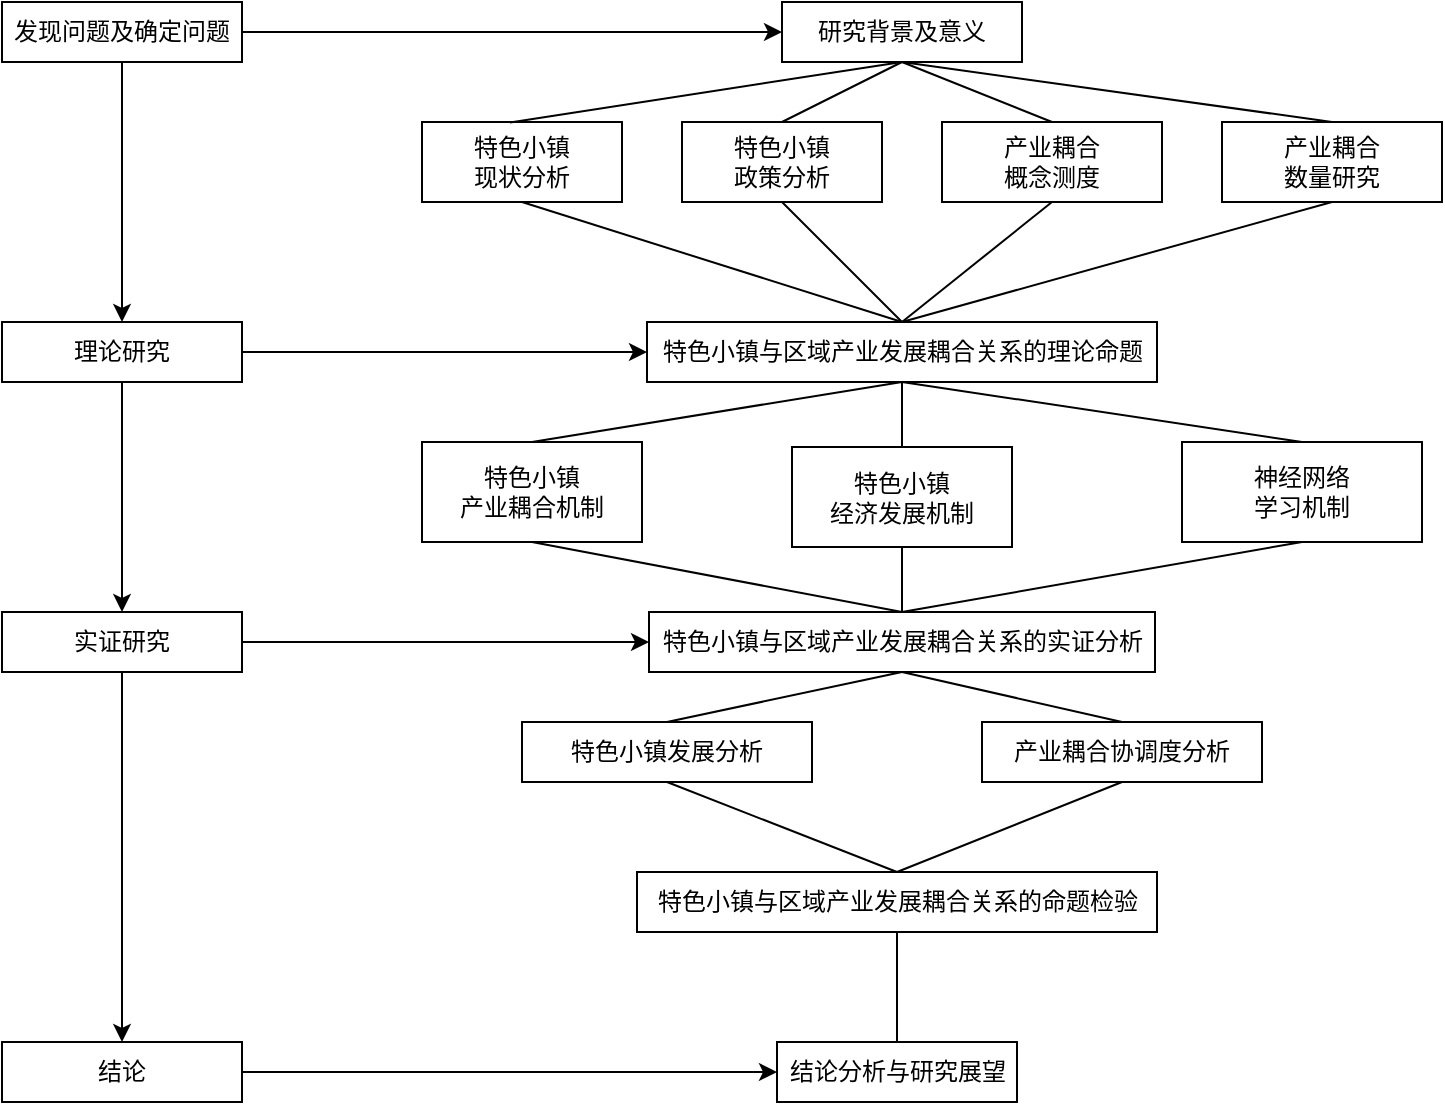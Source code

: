 <mxfile version="13.10.5" type="github">
  <diagram id="zJmhjYBZVOPkOEe6jW3S" name="Page-1">
    <mxGraphModel dx="1038" dy="585" grid="1" gridSize="10" guides="1" tooltips="1" connect="1" arrows="1" fold="1" page="1" pageScale="1" pageWidth="827" pageHeight="1169" math="0" shadow="0">
      <root>
        <mxCell id="0" />
        <mxCell id="1" parent="0" />
        <mxCell id="Ql02mlSxMGlXZP3Vu3lK-1" value="发现问题及确定问题" style="rounded=0;whiteSpace=wrap;html=1;" vertex="1" parent="1">
          <mxGeometry width="120" height="30" as="geometry" />
        </mxCell>
        <mxCell id="Ql02mlSxMGlXZP3Vu3lK-2" value="" style="endArrow=classic;html=1;exitX=1;exitY=0.5;exitDx=0;exitDy=0;entryX=0;entryY=0.5;entryDx=0;entryDy=0;" edge="1" parent="1" source="Ql02mlSxMGlXZP3Vu3lK-1" target="Ql02mlSxMGlXZP3Vu3lK-3">
          <mxGeometry width="50" height="50" relative="1" as="geometry">
            <mxPoint x="160" y="100" as="sourcePoint" />
            <mxPoint x="240" y="40" as="targetPoint" />
          </mxGeometry>
        </mxCell>
        <mxCell id="Ql02mlSxMGlXZP3Vu3lK-3" value="研究背景及意义" style="rounded=0;whiteSpace=wrap;html=1;" vertex="1" parent="1">
          <mxGeometry x="390" width="120" height="30" as="geometry" />
        </mxCell>
        <mxCell id="Ql02mlSxMGlXZP3Vu3lK-4" value="理论研究" style="rounded=0;whiteSpace=wrap;html=1;" vertex="1" parent="1">
          <mxGeometry y="160" width="120" height="30" as="geometry" />
        </mxCell>
        <mxCell id="Ql02mlSxMGlXZP3Vu3lK-5" value="" style="endArrow=classic;html=1;exitX=0.5;exitY=1;exitDx=0;exitDy=0;entryX=0.5;entryY=0;entryDx=0;entryDy=0;" edge="1" parent="1" source="Ql02mlSxMGlXZP3Vu3lK-1" target="Ql02mlSxMGlXZP3Vu3lK-4">
          <mxGeometry width="50" height="50" relative="1" as="geometry">
            <mxPoint x="60" y="30" as="sourcePoint" />
            <mxPoint x="80" y="120" as="targetPoint" />
          </mxGeometry>
        </mxCell>
        <mxCell id="Ql02mlSxMGlXZP3Vu3lK-6" value="特色小镇&lt;br&gt;现状分析" style="rounded=0;whiteSpace=wrap;html=1;" vertex="1" parent="1">
          <mxGeometry x="210" y="60" width="100" height="40" as="geometry" />
        </mxCell>
        <mxCell id="Ql02mlSxMGlXZP3Vu3lK-7" value="特色小镇&lt;br&gt;政策分析" style="rounded=0;whiteSpace=wrap;html=1;" vertex="1" parent="1">
          <mxGeometry x="340" y="60" width="100" height="40" as="geometry" />
        </mxCell>
        <mxCell id="Ql02mlSxMGlXZP3Vu3lK-8" value="产业耦合&lt;br&gt;概念测度" style="rounded=0;whiteSpace=wrap;html=1;" vertex="1" parent="1">
          <mxGeometry x="470" y="60" width="110" height="40" as="geometry" />
        </mxCell>
        <mxCell id="Ql02mlSxMGlXZP3Vu3lK-9" value="产业耦合&lt;br&gt;数量研究" style="rounded=0;whiteSpace=wrap;html=1;" vertex="1" parent="1">
          <mxGeometry x="610" y="60" width="110" height="40" as="geometry" />
        </mxCell>
        <mxCell id="Ql02mlSxMGlXZP3Vu3lK-10" value="" style="endArrow=none;html=1;entryX=0.5;entryY=1;entryDx=0;entryDy=0;exitX=0.44;exitY=0.005;exitDx=0;exitDy=0;exitPerimeter=0;" edge="1" parent="1" source="Ql02mlSxMGlXZP3Vu3lK-6" target="Ql02mlSxMGlXZP3Vu3lK-3">
          <mxGeometry width="50" height="50" relative="1" as="geometry">
            <mxPoint x="10" y="260" as="sourcePoint" />
            <mxPoint x="60" y="210" as="targetPoint" />
          </mxGeometry>
        </mxCell>
        <mxCell id="Ql02mlSxMGlXZP3Vu3lK-11" value="" style="endArrow=none;html=1;entryX=0.5;entryY=1;entryDx=0;entryDy=0;exitX=0.5;exitY=0;exitDx=0;exitDy=0;" edge="1" parent="1" source="Ql02mlSxMGlXZP3Vu3lK-7" target="Ql02mlSxMGlXZP3Vu3lK-3">
          <mxGeometry width="50" height="50" relative="1" as="geometry">
            <mxPoint x="10" y="260" as="sourcePoint" />
            <mxPoint x="60" y="210" as="targetPoint" />
          </mxGeometry>
        </mxCell>
        <mxCell id="Ql02mlSxMGlXZP3Vu3lK-12" value="" style="endArrow=none;html=1;exitX=0.5;exitY=0;exitDx=0;exitDy=0;" edge="1" parent="1" source="Ql02mlSxMGlXZP3Vu3lK-8">
          <mxGeometry width="50" height="50" relative="1" as="geometry">
            <mxPoint x="10" y="260" as="sourcePoint" />
            <mxPoint x="450" y="30" as="targetPoint" />
          </mxGeometry>
        </mxCell>
        <mxCell id="Ql02mlSxMGlXZP3Vu3lK-13" value="" style="endArrow=none;html=1;exitX=0.5;exitY=0;exitDx=0;exitDy=0;" edge="1" parent="1" source="Ql02mlSxMGlXZP3Vu3lK-9">
          <mxGeometry width="50" height="50" relative="1" as="geometry">
            <mxPoint x="10" y="260" as="sourcePoint" />
            <mxPoint x="450" y="30" as="targetPoint" />
          </mxGeometry>
        </mxCell>
        <mxCell id="Ql02mlSxMGlXZP3Vu3lK-14" value="特色小镇与区域产业发展耦合关系的理论命题" style="rounded=0;whiteSpace=wrap;html=1;" vertex="1" parent="1">
          <mxGeometry x="322.5" y="160" width="255" height="30" as="geometry" />
        </mxCell>
        <mxCell id="Ql02mlSxMGlXZP3Vu3lK-15" value="" style="endArrow=none;html=1;entryX=0.5;entryY=1;entryDx=0;entryDy=0;exitX=0.5;exitY=0;exitDx=0;exitDy=0;" edge="1" parent="1" source="Ql02mlSxMGlXZP3Vu3lK-14" target="Ql02mlSxMGlXZP3Vu3lK-6">
          <mxGeometry width="50" height="50" relative="1" as="geometry">
            <mxPoint x="10" y="260" as="sourcePoint" />
            <mxPoint x="60" y="210" as="targetPoint" />
          </mxGeometry>
        </mxCell>
        <mxCell id="Ql02mlSxMGlXZP3Vu3lK-16" value="" style="endArrow=none;html=1;entryX=0.5;entryY=1;entryDx=0;entryDy=0;exitX=0.5;exitY=0;exitDx=0;exitDy=0;" edge="1" parent="1" source="Ql02mlSxMGlXZP3Vu3lK-14" target="Ql02mlSxMGlXZP3Vu3lK-7">
          <mxGeometry width="50" height="50" relative="1" as="geometry">
            <mxPoint x="10" y="260" as="sourcePoint" />
            <mxPoint x="60" y="210" as="targetPoint" />
          </mxGeometry>
        </mxCell>
        <mxCell id="Ql02mlSxMGlXZP3Vu3lK-17" value="" style="endArrow=none;html=1;entryX=0.5;entryY=1;entryDx=0;entryDy=0;exitX=0.5;exitY=0;exitDx=0;exitDy=0;" edge="1" parent="1" source="Ql02mlSxMGlXZP3Vu3lK-14" target="Ql02mlSxMGlXZP3Vu3lK-8">
          <mxGeometry width="50" height="50" relative="1" as="geometry">
            <mxPoint x="10" y="260" as="sourcePoint" />
            <mxPoint x="60" y="210" as="targetPoint" />
          </mxGeometry>
        </mxCell>
        <mxCell id="Ql02mlSxMGlXZP3Vu3lK-18" value="" style="endArrow=none;html=1;entryX=0.5;entryY=1;entryDx=0;entryDy=0;exitX=0.5;exitY=0;exitDx=0;exitDy=0;" edge="1" parent="1" source="Ql02mlSxMGlXZP3Vu3lK-14" target="Ql02mlSxMGlXZP3Vu3lK-9">
          <mxGeometry width="50" height="50" relative="1" as="geometry">
            <mxPoint x="10" y="260" as="sourcePoint" />
            <mxPoint x="60" y="210" as="targetPoint" />
          </mxGeometry>
        </mxCell>
        <mxCell id="Ql02mlSxMGlXZP3Vu3lK-19" value="" style="endArrow=classic;html=1;exitX=1;exitY=0.5;exitDx=0;exitDy=0;" edge="1" parent="1" source="Ql02mlSxMGlXZP3Vu3lK-4" target="Ql02mlSxMGlXZP3Vu3lK-14">
          <mxGeometry width="50" height="50" relative="1" as="geometry">
            <mxPoint x="10" y="260" as="sourcePoint" />
            <mxPoint x="60" y="210" as="targetPoint" />
          </mxGeometry>
        </mxCell>
        <mxCell id="Ql02mlSxMGlXZP3Vu3lK-20" style="edgeStyle=orthogonalEdgeStyle;rounded=0;orthogonalLoop=1;jettySize=auto;html=1;entryX=0;entryY=0.5;entryDx=0;entryDy=0;" edge="1" parent="1" source="Ql02mlSxMGlXZP3Vu3lK-21" target="Ql02mlSxMGlXZP3Vu3lK-26">
          <mxGeometry relative="1" as="geometry" />
        </mxCell>
        <mxCell id="Ql02mlSxMGlXZP3Vu3lK-21" value="实证研究" style="rounded=0;whiteSpace=wrap;html=1;" vertex="1" parent="1">
          <mxGeometry y="305" width="120" height="30" as="geometry" />
        </mxCell>
        <mxCell id="Ql02mlSxMGlXZP3Vu3lK-22" value="" style="endArrow=classic;html=1;entryX=0.5;entryY=0;entryDx=0;entryDy=0;exitX=0.5;exitY=1;exitDx=0;exitDy=0;" edge="1" parent="1" source="Ql02mlSxMGlXZP3Vu3lK-4" target="Ql02mlSxMGlXZP3Vu3lK-21">
          <mxGeometry width="50" height="50" relative="1" as="geometry">
            <mxPoint x="10" y="410" as="sourcePoint" />
            <mxPoint x="60" y="360" as="targetPoint" />
          </mxGeometry>
        </mxCell>
        <mxCell id="Ql02mlSxMGlXZP3Vu3lK-23" value="特色小镇&lt;br&gt;产业耦合机制" style="rounded=0;whiteSpace=wrap;html=1;" vertex="1" parent="1">
          <mxGeometry x="210" y="220" width="110" height="50" as="geometry" />
        </mxCell>
        <mxCell id="Ql02mlSxMGlXZP3Vu3lK-24" value="特色小镇&lt;br&gt;经济发展机制" style="rounded=0;whiteSpace=wrap;html=1;" vertex="1" parent="1">
          <mxGeometry x="395" y="222.5" width="110" height="50" as="geometry" />
        </mxCell>
        <mxCell id="Ql02mlSxMGlXZP3Vu3lK-25" value="神经网络&lt;br&gt;学习机制" style="rounded=0;whiteSpace=wrap;html=1;" vertex="1" parent="1">
          <mxGeometry x="590" y="220" width="120" height="50" as="geometry" />
        </mxCell>
        <mxCell id="Ql02mlSxMGlXZP3Vu3lK-26" value="特色小镇与区域产业发展耦合关系的实证分析" style="rounded=0;whiteSpace=wrap;html=1;" vertex="1" parent="1">
          <mxGeometry x="323.5" y="305" width="253" height="30" as="geometry" />
        </mxCell>
        <mxCell id="Ql02mlSxMGlXZP3Vu3lK-27" value="" style="endArrow=none;html=1;entryX=0.5;entryY=1;entryDx=0;entryDy=0;exitX=0.5;exitY=0;exitDx=0;exitDy=0;" edge="1" parent="1" source="Ql02mlSxMGlXZP3Vu3lK-23" target="Ql02mlSxMGlXZP3Vu3lK-14">
          <mxGeometry width="50" height="50" relative="1" as="geometry">
            <mxPoint x="10" y="410" as="sourcePoint" />
            <mxPoint x="60" y="360" as="targetPoint" />
          </mxGeometry>
        </mxCell>
        <mxCell id="Ql02mlSxMGlXZP3Vu3lK-28" value="" style="endArrow=none;html=1;exitX=0.5;exitY=0;exitDx=0;exitDy=0;" edge="1" parent="1" source="Ql02mlSxMGlXZP3Vu3lK-24">
          <mxGeometry width="50" height="50" relative="1" as="geometry">
            <mxPoint x="10" y="410" as="sourcePoint" />
            <mxPoint x="450" y="190" as="targetPoint" />
          </mxGeometry>
        </mxCell>
        <mxCell id="Ql02mlSxMGlXZP3Vu3lK-29" value="" style="endArrow=none;html=1;entryX=0.5;entryY=1;entryDx=0;entryDy=0;exitX=0.5;exitY=0;exitDx=0;exitDy=0;" edge="1" parent="1" source="Ql02mlSxMGlXZP3Vu3lK-25" target="Ql02mlSxMGlXZP3Vu3lK-14">
          <mxGeometry width="50" height="50" relative="1" as="geometry">
            <mxPoint x="10" y="410" as="sourcePoint" />
            <mxPoint x="60" y="360" as="targetPoint" />
          </mxGeometry>
        </mxCell>
        <mxCell id="Ql02mlSxMGlXZP3Vu3lK-30" value="" style="endArrow=none;html=1;entryX=0.5;entryY=1;entryDx=0;entryDy=0;exitX=0.5;exitY=0;exitDx=0;exitDy=0;" edge="1" parent="1" source="Ql02mlSxMGlXZP3Vu3lK-26" target="Ql02mlSxMGlXZP3Vu3lK-23">
          <mxGeometry width="50" height="50" relative="1" as="geometry">
            <mxPoint x="10" y="410" as="sourcePoint" />
            <mxPoint x="60" y="360" as="targetPoint" />
          </mxGeometry>
        </mxCell>
        <mxCell id="Ql02mlSxMGlXZP3Vu3lK-31" value="" style="endArrow=none;html=1;entryX=0.5;entryY=1;entryDx=0;entryDy=0;" edge="1" parent="1" source="Ql02mlSxMGlXZP3Vu3lK-26" target="Ql02mlSxMGlXZP3Vu3lK-24">
          <mxGeometry width="50" height="50" relative="1" as="geometry">
            <mxPoint x="10" y="410" as="sourcePoint" />
            <mxPoint x="60" y="360" as="targetPoint" />
          </mxGeometry>
        </mxCell>
        <mxCell id="Ql02mlSxMGlXZP3Vu3lK-32" value="" style="endArrow=none;html=1;entryX=0.5;entryY=1;entryDx=0;entryDy=0;exitX=0.5;exitY=0;exitDx=0;exitDy=0;" edge="1" parent="1" source="Ql02mlSxMGlXZP3Vu3lK-26" target="Ql02mlSxMGlXZP3Vu3lK-25">
          <mxGeometry width="50" height="50" relative="1" as="geometry">
            <mxPoint x="10" y="410" as="sourcePoint" />
            <mxPoint x="60" y="360" as="targetPoint" />
          </mxGeometry>
        </mxCell>
        <mxCell id="Ql02mlSxMGlXZP3Vu3lK-33" value="结论" style="rounded=0;whiteSpace=wrap;html=1;" vertex="1" parent="1">
          <mxGeometry y="520" width="120" height="30" as="geometry" />
        </mxCell>
        <mxCell id="Ql02mlSxMGlXZP3Vu3lK-34" value="特色小镇发展分析" style="rounded=0;whiteSpace=wrap;html=1;" vertex="1" parent="1">
          <mxGeometry x="260" y="360" width="145" height="30" as="geometry" />
        </mxCell>
        <mxCell id="Ql02mlSxMGlXZP3Vu3lK-35" value="产业耦合协调度分析" style="rounded=0;whiteSpace=wrap;html=1;" vertex="1" parent="1">
          <mxGeometry x="490" y="360" width="140" height="30" as="geometry" />
        </mxCell>
        <mxCell id="Ql02mlSxMGlXZP3Vu3lK-36" value="" style="endArrow=none;html=1;entryX=0.5;entryY=1;entryDx=0;entryDy=0;exitX=0.5;exitY=0;exitDx=0;exitDy=0;" edge="1" parent="1" source="Ql02mlSxMGlXZP3Vu3lK-34" target="Ql02mlSxMGlXZP3Vu3lK-26">
          <mxGeometry width="50" height="50" relative="1" as="geometry">
            <mxPoint x="10" y="520" as="sourcePoint" />
            <mxPoint x="60" y="470" as="targetPoint" />
          </mxGeometry>
        </mxCell>
        <mxCell id="Ql02mlSxMGlXZP3Vu3lK-37" value="" style="endArrow=none;html=1;exitX=0.5;exitY=0;exitDx=0;exitDy=0;entryX=0.5;entryY=1;entryDx=0;entryDy=0;" edge="1" parent="1" source="Ql02mlSxMGlXZP3Vu3lK-35" target="Ql02mlSxMGlXZP3Vu3lK-26">
          <mxGeometry width="50" height="50" relative="1" as="geometry">
            <mxPoint x="10" y="520" as="sourcePoint" />
            <mxPoint x="450" y="340" as="targetPoint" />
          </mxGeometry>
        </mxCell>
        <mxCell id="Ql02mlSxMGlXZP3Vu3lK-38" value="&lt;span style=&quot;white-space: normal&quot;&gt;特色小镇与区域产业发展耦合关系的命题检验&lt;/span&gt;" style="rounded=0;whiteSpace=wrap;html=1;" vertex="1" parent="1">
          <mxGeometry x="317.5" y="435" width="260" height="30" as="geometry" />
        </mxCell>
        <mxCell id="Ql02mlSxMGlXZP3Vu3lK-39" value="" style="endArrow=none;html=1;entryX=0.5;entryY=1;entryDx=0;entryDy=0;exitX=0.5;exitY=0;exitDx=0;exitDy=0;" edge="1" parent="1" source="Ql02mlSxMGlXZP3Vu3lK-38" target="Ql02mlSxMGlXZP3Vu3lK-34">
          <mxGeometry width="50" height="50" relative="1" as="geometry">
            <mxPoint x="10" y="600" as="sourcePoint" />
            <mxPoint x="60" y="550" as="targetPoint" />
          </mxGeometry>
        </mxCell>
        <mxCell id="Ql02mlSxMGlXZP3Vu3lK-40" value="" style="endArrow=none;html=1;entryX=0.5;entryY=1;entryDx=0;entryDy=0;exitX=0.5;exitY=0;exitDx=0;exitDy=0;" edge="1" parent="1" source="Ql02mlSxMGlXZP3Vu3lK-38" target="Ql02mlSxMGlXZP3Vu3lK-35">
          <mxGeometry width="50" height="50" relative="1" as="geometry">
            <mxPoint x="10" y="600" as="sourcePoint" />
            <mxPoint x="60" y="550" as="targetPoint" />
          </mxGeometry>
        </mxCell>
        <mxCell id="Ql02mlSxMGlXZP3Vu3lK-41" value="结论分析与研究展望" style="rounded=0;whiteSpace=wrap;html=1;" vertex="1" parent="1">
          <mxGeometry x="387.5" y="520" width="120" height="30" as="geometry" />
        </mxCell>
        <mxCell id="Ql02mlSxMGlXZP3Vu3lK-42" value="" style="endArrow=classic;html=1;entryX=0;entryY=0.5;entryDx=0;entryDy=0;exitX=1;exitY=0.5;exitDx=0;exitDy=0;" edge="1" parent="1" source="Ql02mlSxMGlXZP3Vu3lK-33" target="Ql02mlSxMGlXZP3Vu3lK-41">
          <mxGeometry width="50" height="50" relative="1" as="geometry">
            <mxPoint x="10" y="620" as="sourcePoint" />
            <mxPoint x="60" y="570" as="targetPoint" />
          </mxGeometry>
        </mxCell>
        <mxCell id="Ql02mlSxMGlXZP3Vu3lK-43" value="" style="endArrow=classic;html=1;exitX=0.5;exitY=1;exitDx=0;exitDy=0;" edge="1" parent="1" source="Ql02mlSxMGlXZP3Vu3lK-21">
          <mxGeometry width="50" height="50" relative="1" as="geometry">
            <mxPoint x="50" y="340" as="sourcePoint" />
            <mxPoint x="60" y="520" as="targetPoint" />
          </mxGeometry>
        </mxCell>
        <mxCell id="Ql02mlSxMGlXZP3Vu3lK-44" value="" style="endArrow=none;html=1;entryX=0.5;entryY=1;entryDx=0;entryDy=0;exitX=0.5;exitY=0;exitDx=0;exitDy=0;" edge="1" parent="1" source="Ql02mlSxMGlXZP3Vu3lK-41" target="Ql02mlSxMGlXZP3Vu3lK-38">
          <mxGeometry width="50" height="50" relative="1" as="geometry">
            <mxPoint x="10" y="620" as="sourcePoint" />
            <mxPoint x="60" y="570" as="targetPoint" />
          </mxGeometry>
        </mxCell>
      </root>
    </mxGraphModel>
  </diagram>
</mxfile>
